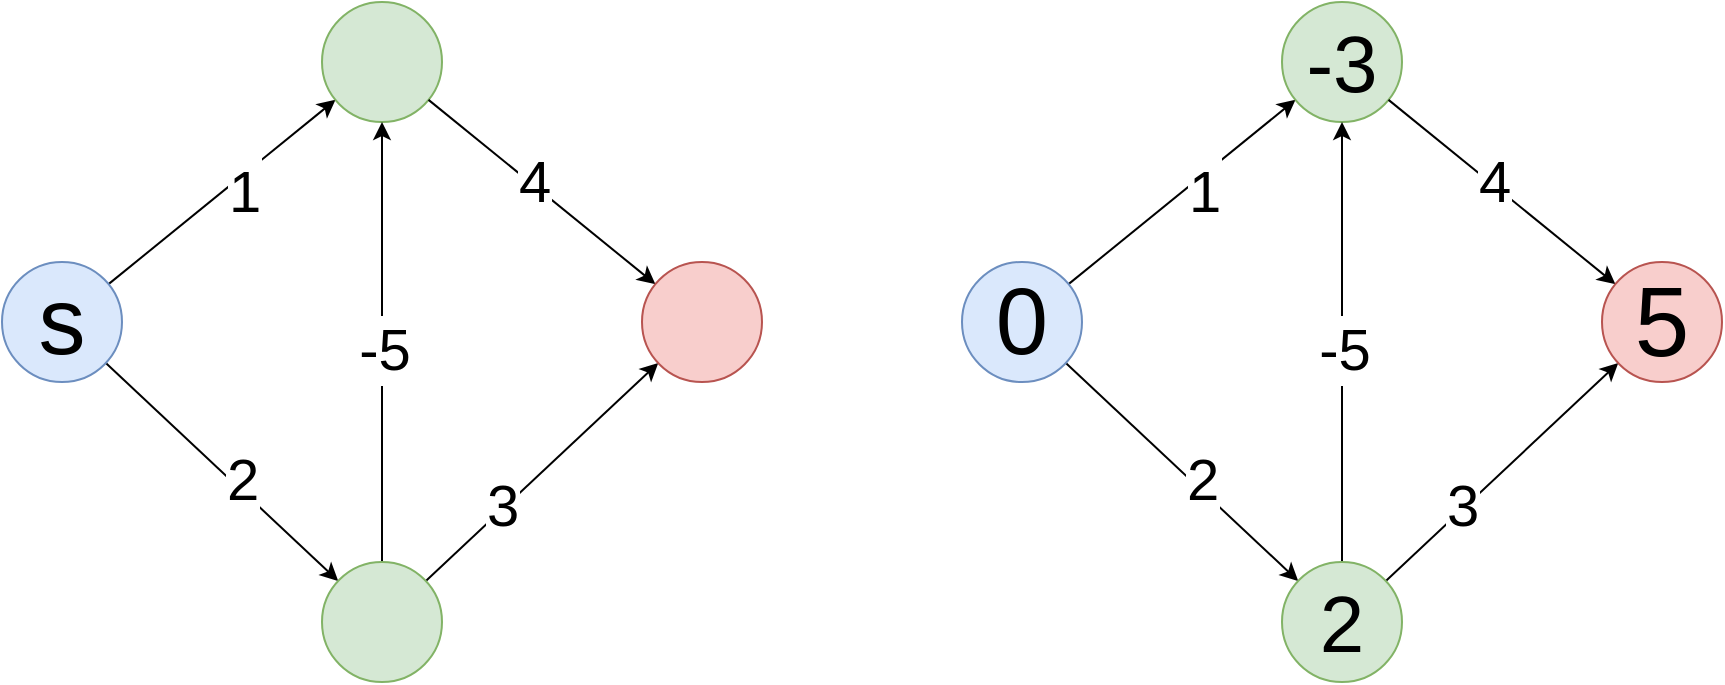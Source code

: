 <mxfile version="20.3.0" type="github">
  <diagram id="-mVUZ_WQFZVlIGICRMne" name="Pagina-1">
    <mxGraphModel dx="1186" dy="670" grid="1" gridSize="10" guides="1" tooltips="1" connect="1" arrows="1" fold="1" page="1" pageScale="1" pageWidth="827" pageHeight="1169" math="0" shadow="0">
      <root>
        <mxCell id="0" />
        <mxCell id="1" parent="0" />
        <mxCell id="NEWjJ8IhzMRoBpNZdO0T-3" value="" style="rounded=0;orthogonalLoop=1;jettySize=auto;html=1;fontSize=47;" edge="1" parent="1" source="NEWjJ8IhzMRoBpNZdO0T-1" target="NEWjJ8IhzMRoBpNZdO0T-2">
          <mxGeometry relative="1" as="geometry" />
        </mxCell>
        <mxCell id="NEWjJ8IhzMRoBpNZdO0T-14" value="&lt;font style=&quot;font-size: 29px;&quot;&gt;1&lt;/font&gt;" style="edgeLabel;html=1;align=center;verticalAlign=middle;resizable=0;points=[];fontSize=47;" vertex="1" connectable="0" parent="NEWjJ8IhzMRoBpNZdO0T-3">
          <mxGeometry x="0.161" y="-2" relative="1" as="geometry">
            <mxPoint as="offset" />
          </mxGeometry>
        </mxCell>
        <mxCell id="NEWjJ8IhzMRoBpNZdO0T-5" value="" style="edgeStyle=none;rounded=0;orthogonalLoop=1;jettySize=auto;html=1;fontSize=47;" edge="1" parent="1" source="NEWjJ8IhzMRoBpNZdO0T-1" target="NEWjJ8IhzMRoBpNZdO0T-4">
          <mxGeometry relative="1" as="geometry" />
        </mxCell>
        <mxCell id="NEWjJ8IhzMRoBpNZdO0T-16" value="2" style="edgeLabel;html=1;align=center;verticalAlign=middle;resizable=0;points=[];fontSize=29;" vertex="1" connectable="0" parent="NEWjJ8IhzMRoBpNZdO0T-5">
          <mxGeometry x="0.112" y="3" relative="1" as="geometry">
            <mxPoint x="1" as="offset" />
          </mxGeometry>
        </mxCell>
        <mxCell id="NEWjJ8IhzMRoBpNZdO0T-1" value="&lt;font style=&quot;font-size: 47px;&quot;&gt;s&lt;/font&gt;" style="ellipse;whiteSpace=wrap;html=1;aspect=fixed;fillColor=#dae8fc;strokeColor=#6c8ebf;" vertex="1" parent="1">
          <mxGeometry x="180" y="180" width="60" height="60" as="geometry" />
        </mxCell>
        <mxCell id="NEWjJ8IhzMRoBpNZdO0T-2" value="" style="ellipse;whiteSpace=wrap;html=1;aspect=fixed;fillColor=#d5e8d4;strokeColor=#82b366;" vertex="1" parent="1">
          <mxGeometry x="340" y="50" width="60" height="60" as="geometry" />
        </mxCell>
        <mxCell id="NEWjJ8IhzMRoBpNZdO0T-7" value="" style="edgeStyle=none;rounded=0;orthogonalLoop=1;jettySize=auto;html=1;fontSize=47;" edge="1" parent="1" source="NEWjJ8IhzMRoBpNZdO0T-4" target="NEWjJ8IhzMRoBpNZdO0T-12">
          <mxGeometry relative="1" as="geometry">
            <mxPoint x="450.377" y="365.26" as="targetPoint" />
          </mxGeometry>
        </mxCell>
        <mxCell id="NEWjJ8IhzMRoBpNZdO0T-17" value="3" style="edgeLabel;html=1;align=center;verticalAlign=middle;resizable=0;points=[];fontSize=29;" vertex="1" connectable="0" parent="NEWjJ8IhzMRoBpNZdO0T-7">
          <mxGeometry x="-0.328" y="2" relative="1" as="geometry">
            <mxPoint as="offset" />
          </mxGeometry>
        </mxCell>
        <mxCell id="NEWjJ8IhzMRoBpNZdO0T-22" style="edgeStyle=orthogonalEdgeStyle;rounded=0;orthogonalLoop=1;jettySize=auto;html=1;fontSize=29;curved=1;" edge="1" parent="1" source="NEWjJ8IhzMRoBpNZdO0T-4" target="NEWjJ8IhzMRoBpNZdO0T-2">
          <mxGeometry relative="1" as="geometry">
            <Array as="points">
              <mxPoint x="370" y="220" />
              <mxPoint x="370" y="220" />
            </Array>
          </mxGeometry>
        </mxCell>
        <mxCell id="NEWjJ8IhzMRoBpNZdO0T-24" value="-5" style="edgeLabel;html=1;align=center;verticalAlign=middle;resizable=0;points=[];fontSize=29;" vertex="1" connectable="0" parent="NEWjJ8IhzMRoBpNZdO0T-22">
          <mxGeometry x="-0.034" y="-1" relative="1" as="geometry">
            <mxPoint as="offset" />
          </mxGeometry>
        </mxCell>
        <mxCell id="NEWjJ8IhzMRoBpNZdO0T-4" value="" style="ellipse;whiteSpace=wrap;html=1;aspect=fixed;fillColor=#d5e8d4;strokeColor=#82b366;" vertex="1" parent="1">
          <mxGeometry x="340" y="330" width="60" height="60" as="geometry" />
        </mxCell>
        <mxCell id="NEWjJ8IhzMRoBpNZdO0T-19" style="edgeStyle=none;rounded=0;orthogonalLoop=1;jettySize=auto;html=1;fontSize=29;" edge="1" parent="1" source="NEWjJ8IhzMRoBpNZdO0T-2" target="NEWjJ8IhzMRoBpNZdO0T-12">
          <mxGeometry relative="1" as="geometry">
            <mxPoint x="615.332" y="195.786" as="sourcePoint" />
          </mxGeometry>
        </mxCell>
        <mxCell id="NEWjJ8IhzMRoBpNZdO0T-20" value="4" style="edgeLabel;html=1;align=center;verticalAlign=middle;resizable=0;points=[];fontSize=29;" vertex="1" connectable="0" parent="NEWjJ8IhzMRoBpNZdO0T-19">
          <mxGeometry x="-0.087" y="2" relative="1" as="geometry">
            <mxPoint as="offset" />
          </mxGeometry>
        </mxCell>
        <mxCell id="NEWjJ8IhzMRoBpNZdO0T-12" value="" style="ellipse;whiteSpace=wrap;html=1;aspect=fixed;fillColor=#f8cecc;strokeColor=#b85450;" vertex="1" parent="1">
          <mxGeometry x="500" y="180" width="60" height="60" as="geometry" />
        </mxCell>
        <mxCell id="NEWjJ8IhzMRoBpNZdO0T-26" value="" style="rounded=0;orthogonalLoop=1;jettySize=auto;html=1;fontSize=47;" edge="1" parent="1" source="NEWjJ8IhzMRoBpNZdO0T-30" target="NEWjJ8IhzMRoBpNZdO0T-31">
          <mxGeometry relative="1" as="geometry" />
        </mxCell>
        <mxCell id="NEWjJ8IhzMRoBpNZdO0T-27" value="&lt;font style=&quot;font-size: 29px;&quot;&gt;1&lt;/font&gt;" style="edgeLabel;html=1;align=center;verticalAlign=middle;resizable=0;points=[];fontSize=47;" vertex="1" connectable="0" parent="NEWjJ8IhzMRoBpNZdO0T-26">
          <mxGeometry x="0.161" y="-2" relative="1" as="geometry">
            <mxPoint as="offset" />
          </mxGeometry>
        </mxCell>
        <mxCell id="NEWjJ8IhzMRoBpNZdO0T-28" value="" style="edgeStyle=none;rounded=0;orthogonalLoop=1;jettySize=auto;html=1;fontSize=47;" edge="1" parent="1" source="NEWjJ8IhzMRoBpNZdO0T-30" target="NEWjJ8IhzMRoBpNZdO0T-36">
          <mxGeometry relative="1" as="geometry" />
        </mxCell>
        <mxCell id="NEWjJ8IhzMRoBpNZdO0T-29" value="2" style="edgeLabel;html=1;align=center;verticalAlign=middle;resizable=0;points=[];fontSize=29;" vertex="1" connectable="0" parent="NEWjJ8IhzMRoBpNZdO0T-28">
          <mxGeometry x="0.112" y="3" relative="1" as="geometry">
            <mxPoint x="1" as="offset" />
          </mxGeometry>
        </mxCell>
        <mxCell id="NEWjJ8IhzMRoBpNZdO0T-30" value="&lt;font style=&quot;font-size: 47px;&quot;&gt;0&lt;/font&gt;" style="ellipse;whiteSpace=wrap;html=1;aspect=fixed;fillColor=#dae8fc;strokeColor=#6c8ebf;" vertex="1" parent="1">
          <mxGeometry x="660" y="180" width="60" height="60" as="geometry" />
        </mxCell>
        <mxCell id="NEWjJ8IhzMRoBpNZdO0T-31" value="&lt;font style=&quot;font-size: 40px;&quot;&gt;-3&lt;/font&gt;" style="ellipse;whiteSpace=wrap;html=1;aspect=fixed;fillColor=#d5e8d4;strokeColor=#82b366;" vertex="1" parent="1">
          <mxGeometry x="820" y="50" width="60" height="60" as="geometry" />
        </mxCell>
        <mxCell id="NEWjJ8IhzMRoBpNZdO0T-32" value="" style="edgeStyle=none;rounded=0;orthogonalLoop=1;jettySize=auto;html=1;fontSize=47;" edge="1" parent="1" source="NEWjJ8IhzMRoBpNZdO0T-36" target="NEWjJ8IhzMRoBpNZdO0T-39">
          <mxGeometry relative="1" as="geometry">
            <mxPoint x="930.377" y="365.26" as="targetPoint" />
          </mxGeometry>
        </mxCell>
        <mxCell id="NEWjJ8IhzMRoBpNZdO0T-33" value="3" style="edgeLabel;html=1;align=center;verticalAlign=middle;resizable=0;points=[];fontSize=29;" vertex="1" connectable="0" parent="NEWjJ8IhzMRoBpNZdO0T-32">
          <mxGeometry x="-0.328" y="2" relative="1" as="geometry">
            <mxPoint as="offset" />
          </mxGeometry>
        </mxCell>
        <mxCell id="NEWjJ8IhzMRoBpNZdO0T-34" style="edgeStyle=orthogonalEdgeStyle;rounded=0;orthogonalLoop=1;jettySize=auto;html=1;fontSize=29;curved=1;" edge="1" parent="1" source="NEWjJ8IhzMRoBpNZdO0T-36" target="NEWjJ8IhzMRoBpNZdO0T-31">
          <mxGeometry relative="1" as="geometry">
            <Array as="points">
              <mxPoint x="850" y="220" />
              <mxPoint x="850" y="220" />
            </Array>
          </mxGeometry>
        </mxCell>
        <mxCell id="NEWjJ8IhzMRoBpNZdO0T-35" value="-5" style="edgeLabel;html=1;align=center;verticalAlign=middle;resizable=0;points=[];fontSize=29;" vertex="1" connectable="0" parent="NEWjJ8IhzMRoBpNZdO0T-34">
          <mxGeometry x="-0.034" y="-1" relative="1" as="geometry">
            <mxPoint as="offset" />
          </mxGeometry>
        </mxCell>
        <mxCell id="NEWjJ8IhzMRoBpNZdO0T-36" value="&lt;font style=&quot;font-size: 40px;&quot;&gt;2&lt;/font&gt;" style="ellipse;whiteSpace=wrap;html=1;aspect=fixed;fillColor=#d5e8d4;strokeColor=#82b366;" vertex="1" parent="1">
          <mxGeometry x="820" y="330" width="60" height="60" as="geometry" />
        </mxCell>
        <mxCell id="NEWjJ8IhzMRoBpNZdO0T-37" style="edgeStyle=none;rounded=0;orthogonalLoop=1;jettySize=auto;html=1;fontSize=29;" edge="1" parent="1" source="NEWjJ8IhzMRoBpNZdO0T-31" target="NEWjJ8IhzMRoBpNZdO0T-39">
          <mxGeometry relative="1" as="geometry">
            <mxPoint x="1095.332" y="195.786" as="sourcePoint" />
          </mxGeometry>
        </mxCell>
        <mxCell id="NEWjJ8IhzMRoBpNZdO0T-38" value="4" style="edgeLabel;html=1;align=center;verticalAlign=middle;resizable=0;points=[];fontSize=29;" vertex="1" connectable="0" parent="NEWjJ8IhzMRoBpNZdO0T-37">
          <mxGeometry x="-0.087" y="2" relative="1" as="geometry">
            <mxPoint as="offset" />
          </mxGeometry>
        </mxCell>
        <mxCell id="NEWjJ8IhzMRoBpNZdO0T-39" value="&lt;font style=&quot;font-size: 49px;&quot;&gt;5&lt;/font&gt;" style="ellipse;whiteSpace=wrap;html=1;aspect=fixed;fillColor=#f8cecc;strokeColor=#b85450;" vertex="1" parent="1">
          <mxGeometry x="980" y="180" width="60" height="60" as="geometry" />
        </mxCell>
      </root>
    </mxGraphModel>
  </diagram>
</mxfile>
